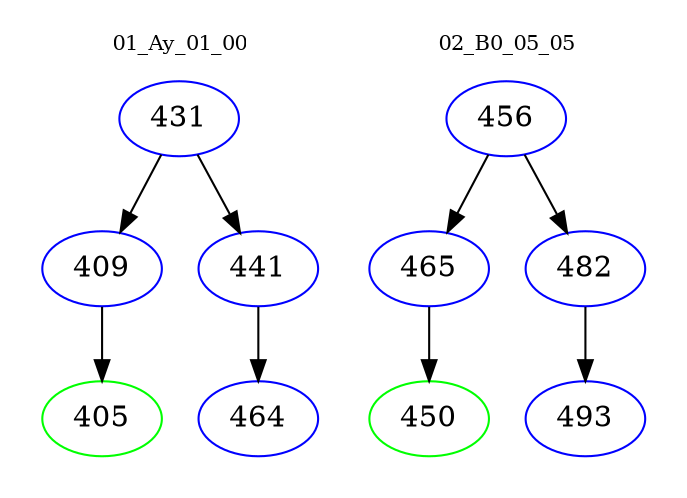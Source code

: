 digraph{
subgraph cluster_0 {
color = white
label = "01_Ay_01_00";
fontsize=10;
T0_431 [label="431", color="blue"]
T0_431 -> T0_409 [color="black"]
T0_409 [label="409", color="blue"]
T0_409 -> T0_405 [color="black"]
T0_405 [label="405", color="green"]
T0_431 -> T0_441 [color="black"]
T0_441 [label="441", color="blue"]
T0_441 -> T0_464 [color="black"]
T0_464 [label="464", color="blue"]
}
subgraph cluster_1 {
color = white
label = "02_B0_05_05";
fontsize=10;
T1_456 [label="456", color="blue"]
T1_456 -> T1_465 [color="black"]
T1_465 [label="465", color="blue"]
T1_465 -> T1_450 [color="black"]
T1_450 [label="450", color="green"]
T1_456 -> T1_482 [color="black"]
T1_482 [label="482", color="blue"]
T1_482 -> T1_493 [color="black"]
T1_493 [label="493", color="blue"]
}
}
